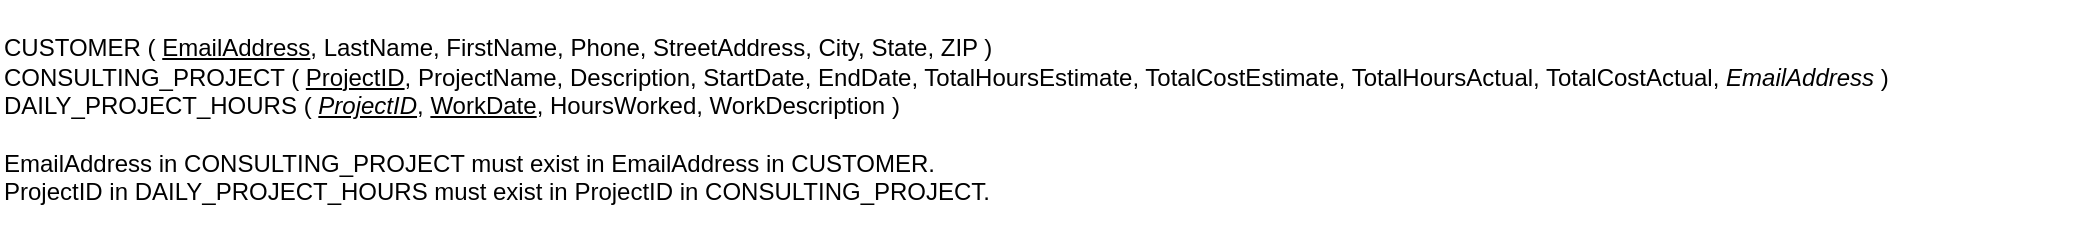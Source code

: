 <mxfile version="12.2.0" type="device" pages="1"><diagram id="Xusujnbdm86_SSiNmh2C" name="Page-1"><mxGraphModel dx="980" dy="984" grid="1" gridSize="10" guides="1" tooltips="1" connect="1" arrows="1" fold="1" page="1" pageScale="1" pageWidth="850" pageHeight="1100" math="0" shadow="0"><root><mxCell id="0"/><mxCell id="1" parent="0"/><mxCell id="ZYqehx94g9CELFygOlQ0-1" value="CUSTOMER ( &lt;u&gt;EmailAddress&lt;/u&gt;, LastName, FirstName, Phone, StreetAddress, City, State, ZIP )&lt;br&gt;CONSULTING_PROJECT ( &lt;u&gt;ProjectID&lt;/u&gt;, ProjectName, Description, StartDate, EndDate, TotalHoursEstimate, TotalCostEstimate, TotalHoursActual, TotalCostActual, &lt;i&gt;EmailAddress&lt;/i&gt; )&lt;br&gt;DAILY_PROJECT_HOURS ( &lt;u&gt;&lt;i&gt;ProjectID&lt;/i&gt;&lt;/u&gt;, &lt;u&gt;WorkDate&lt;/u&gt;, HoursWorked, WorkDescription )&lt;br&gt;&lt;br&gt;EmailAddress in CONSULTING_PROJECT must exist in EmailAddress in CUSTOMER.&lt;br&gt;ProjectID in DAILY_PROJECT_HOURS must exist in ProjectID in CONSULTING_PROJECT." style="text;html=1;strokeColor=none;fillColor=none;align=left;verticalAlign=middle;whiteSpace=wrap;rounded=0;" vertex="1" parent="1"><mxGeometry x="1" width="1039" height="120" as="geometry"/></mxCell></root></mxGraphModel></diagram></mxfile>